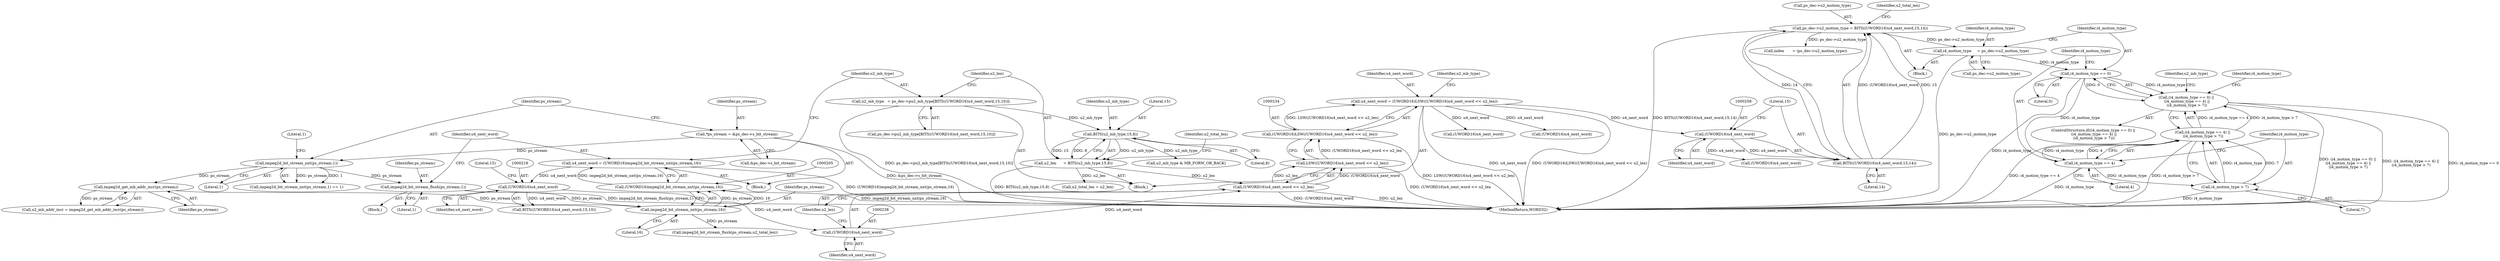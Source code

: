 digraph "0_Android_58a6822d7140137ce957c6d2fc20bae1374186c1_0@pointer" {
"1000275" [label="(Call,i4_motion_type     = ps_dec->u2_motion_type)"];
"1000252" [label="(Call,ps_dec->u2_motion_type = BITS((UWORD16)u4_next_word,15,14))"];
"1000256" [label="(Call,BITS((UWORD16)u4_next_word,15,14))"];
"1000257" [label="(Call,(UWORD16)u4_next_word)"];
"1000231" [label="(Call,u4_next_word = (UWORD16)LSW((UWORD16)u4_next_word << u2_len))"];
"1000233" [label="(Call,(UWORD16)LSW((UWORD16)u4_next_word << u2_len))"];
"1000235" [label="(Call,LSW((UWORD16)u4_next_word << u2_len))"];
"1000236" [label="(Call,(UWORD16)u4_next_word << u2_len)"];
"1000237" [label="(Call,(UWORD16)u4_next_word)"];
"1000217" [label="(Call,(UWORD16)u4_next_word)"];
"1000202" [label="(Call,u4_next_word = (UWORD16)impeg2d_bit_stream_nxt(ps_stream,16))"];
"1000204" [label="(Call,(UWORD16)impeg2d_bit_stream_nxt(ps_stream,16))"];
"1000206" [label="(Call,impeg2d_bit_stream_nxt(ps_stream,16))"];
"1000155" [label="(Call,impeg2d_bit_stream_flush(ps_stream,1))"];
"1000150" [label="(Call,impeg2d_bit_stream_nxt(ps_stream,1))"];
"1000136" [label="(Call,*ps_stream = &ps_dec->s_bit_stream)"];
"1000162" [label="(Call,impeg2d_get_mb_addr_incr(ps_stream))"];
"1000222" [label="(Call,u2_len      = BITS(u2_mb_type,15,8))"];
"1000224" [label="(Call,BITS(u2_mb_type,15,8))"];
"1000210" [label="(Call,u2_mb_type   = ps_dec->pu2_mb_type[BITS((UWORD16)u4_next_word,15,10)])"];
"1000282" [label="(Call,i4_motion_type == 0)"];
"1000281" [label="(Call,(i4_motion_type == 0) ||\n (i4_motion_type == 4) ||\n (i4_motion_type > 7))"];
"1000286" [label="(Call,i4_motion_type == 4)"];
"1000285" [label="(Call,(i4_motion_type == 4) ||\n (i4_motion_type > 7))"];
"1000289" [label="(Call,i4_motion_type > 7)"];
"1000160" [label="(Call,u2_mb_addr_incr = impeg2d_get_mb_addr_incr(ps_stream))"];
"1000222" [label="(Call,u2_len      = BITS(u2_mb_type,15,8))"];
"1000216" [label="(Call,BITS((UWORD16)u4_next_word,15,10))"];
"1000149" [label="(Call,impeg2d_bit_stream_nxt(ps_stream,1) == 1)"];
"1000287" [label="(Identifier,i4_motion_type)"];
"1000226" [label="(Literal,15)"];
"1000225" [label="(Identifier,u2_mb_type)"];
"1000220" [label="(Literal,15)"];
"1000223" [label="(Identifier,u2_len)"];
"1000291" [label="(Literal,7)"];
"1000280" [label="(ControlStructure,if((i4_motion_type == 0) ||\n (i4_motion_type == 4) ||\n (i4_motion_type > 7)))"];
"1000206" [label="(Call,impeg2d_bit_stream_nxt(ps_stream,16))"];
"1000300" [label="(Identifier,u2_mb_type)"];
"1000384" [label="(Call,index       = (ps_dec->u2_motion_type))"];
"1000231" [label="(Call,u4_next_word = (UWORD16)LSW((UWORD16)u4_next_word << u2_len))"];
"1000208" [label="(Literal,16)"];
"1000236" [label="(Call,(UWORD16)u4_next_word << u2_len)"];
"1000253" [label="(Call,ps_dec->u2_motion_type)"];
"1000152" [label="(Literal,1)"];
"1000154" [label="(Block,)"];
"1000217" [label="(Call,(UWORD16)u4_next_word)"];
"1000235" [label="(Call,LSW((UWORD16)u4_next_word << u2_len))"];
"1000289" [label="(Call,i4_motion_type > 7)"];
"1000256" [label="(Call,BITS((UWORD16)u4_next_word,15,14))"];
"1000283" [label="(Identifier,i4_motion_type)"];
"1000286" [label="(Call,i4_motion_type == 4)"];
"1000156" [label="(Identifier,ps_stream)"];
"1000284" [label="(Literal,0)"];
"1000134" [label="(Block,)"];
"1000285" [label="(Call,(i4_motion_type == 4) ||\n (i4_motion_type > 7))"];
"1000257" [label="(Call,(UWORD16)u4_next_word)"];
"1000250" [label="(Block,)"];
"1000212" [label="(Call,ps_dec->pu2_mb_type[BITS((UWORD16)u4_next_word,15,10)])"];
"1000239" [label="(Identifier,u4_next_word)"];
"1000281" [label="(Call,(i4_motion_type == 0) ||\n (i4_motion_type == 4) ||\n (i4_motion_type > 7))"];
"1000276" [label="(Identifier,i4_motion_type)"];
"1000136" [label="(Call,*ps_stream = &ps_dec->s_bit_stream)"];
"1000151" [label="(Identifier,ps_stream)"];
"1000229" [label="(Identifier,u2_total_len)"];
"1000260" [label="(Literal,15)"];
"1000244" [label="(Call,u2_mb_type & MB_FORW_OR_BACK)"];
"1000277" [label="(Call,ps_dec->u2_motion_type)"];
"1000210" [label="(Call,u2_mb_type   = ps_dec->pu2_mb_type[BITS((UWORD16)u4_next_word,15,10)])"];
"1000233" [label="(Call,(UWORD16)LSW((UWORD16)u4_next_word << u2_len))"];
"1000153" [label="(Literal,1)"];
"1000219" [label="(Identifier,u4_next_word)"];
"1000337" [label="(Call,(UWORD16)u4_next_word)"];
"1000207" [label="(Identifier,ps_stream)"];
"1000232" [label="(Identifier,u4_next_word)"];
"1000162" [label="(Call,impeg2d_get_mb_addr_incr(ps_stream))"];
"1000202" [label="(Call,u4_next_word = (UWORD16)impeg2d_bit_stream_nxt(ps_stream,16))"];
"1000550" [label="(MethodReturn,WORD32)"];
"1000275" [label="(Call,i4_motion_type     = ps_dec->u2_motion_type)"];
"1000150" [label="(Call,impeg2d_bit_stream_nxt(ps_stream,1))"];
"1000245" [label="(Identifier,u2_mb_type)"];
"1000224" [label="(Call,BITS(u2_mb_type,15,8))"];
"1000290" [label="(Identifier,i4_motion_type)"];
"1000204" [label="(Call,(UWORD16)impeg2d_bit_stream_nxt(ps_stream,16))"];
"1000359" [label="(Call,impeg2d_bit_stream_flush(ps_stream,u2_total_len))"];
"1000138" [label="(Call,&ps_dec->s_bit_stream)"];
"1000203" [label="(Identifier,u4_next_word)"];
"1000163" [label="(Identifier,ps_stream)"];
"1000294" [label="(Identifier,i4_motion_type)"];
"1000263" [label="(Identifier,u2_total_len)"];
"1000240" [label="(Identifier,u2_len)"];
"1000137" [label="(Identifier,ps_stream)"];
"1000271" [label="(Call,(UWORD16)u4_next_word)"];
"1000282" [label="(Call,i4_motion_type == 0)"];
"1000157" [label="(Literal,1)"];
"1000228" [label="(Call,u2_total_len = u2_len)"];
"1000261" [label="(Literal,14)"];
"1000252" [label="(Call,ps_dec->u2_motion_type = BITS((UWORD16)u4_next_word,15,14))"];
"1000237" [label="(Call,(UWORD16)u4_next_word)"];
"1000211" [label="(Identifier,u2_mb_type)"];
"1000311" [label="(Call,(UWORD16)u4_next_word)"];
"1000227" [label="(Literal,8)"];
"1000259" [label="(Identifier,u4_next_word)"];
"1000288" [label="(Literal,4)"];
"1000209" [label="(Block,)"];
"1000155" [label="(Call,impeg2d_bit_stream_flush(ps_stream,1))"];
"1000275" -> "1000250"  [label="AST: "];
"1000275" -> "1000277"  [label="CFG: "];
"1000276" -> "1000275"  [label="AST: "];
"1000277" -> "1000275"  [label="AST: "];
"1000283" -> "1000275"  [label="CFG: "];
"1000275" -> "1000550"  [label="DDG: ps_dec->u2_motion_type"];
"1000252" -> "1000275"  [label="DDG: ps_dec->u2_motion_type"];
"1000275" -> "1000282"  [label="DDG: i4_motion_type"];
"1000252" -> "1000250"  [label="AST: "];
"1000252" -> "1000256"  [label="CFG: "];
"1000253" -> "1000252"  [label="AST: "];
"1000256" -> "1000252"  [label="AST: "];
"1000263" -> "1000252"  [label="CFG: "];
"1000252" -> "1000550"  [label="DDG: BITS((UWORD16)u4_next_word,15,14)"];
"1000256" -> "1000252"  [label="DDG: (UWORD16)u4_next_word"];
"1000256" -> "1000252"  [label="DDG: 15"];
"1000256" -> "1000252"  [label="DDG: 14"];
"1000252" -> "1000384"  [label="DDG: ps_dec->u2_motion_type"];
"1000256" -> "1000261"  [label="CFG: "];
"1000257" -> "1000256"  [label="AST: "];
"1000260" -> "1000256"  [label="AST: "];
"1000261" -> "1000256"  [label="AST: "];
"1000257" -> "1000256"  [label="DDG: u4_next_word"];
"1000257" -> "1000259"  [label="CFG: "];
"1000258" -> "1000257"  [label="AST: "];
"1000259" -> "1000257"  [label="AST: "];
"1000260" -> "1000257"  [label="CFG: "];
"1000231" -> "1000257"  [label="DDG: u4_next_word"];
"1000257" -> "1000271"  [label="DDG: u4_next_word"];
"1000231" -> "1000209"  [label="AST: "];
"1000231" -> "1000233"  [label="CFG: "];
"1000232" -> "1000231"  [label="AST: "];
"1000233" -> "1000231"  [label="AST: "];
"1000245" -> "1000231"  [label="CFG: "];
"1000231" -> "1000550"  [label="DDG: (UWORD16)LSW((UWORD16)u4_next_word << u2_len)"];
"1000231" -> "1000550"  [label="DDG: u4_next_word"];
"1000233" -> "1000231"  [label="DDG: LSW((UWORD16)u4_next_word << u2_len)"];
"1000231" -> "1000311"  [label="DDG: u4_next_word"];
"1000231" -> "1000337"  [label="DDG: u4_next_word"];
"1000233" -> "1000235"  [label="CFG: "];
"1000234" -> "1000233"  [label="AST: "];
"1000235" -> "1000233"  [label="AST: "];
"1000233" -> "1000550"  [label="DDG: LSW((UWORD16)u4_next_word << u2_len)"];
"1000235" -> "1000233"  [label="DDG: (UWORD16)u4_next_word << u2_len"];
"1000235" -> "1000236"  [label="CFG: "];
"1000236" -> "1000235"  [label="AST: "];
"1000235" -> "1000550"  [label="DDG: (UWORD16)u4_next_word << u2_len"];
"1000236" -> "1000235"  [label="DDG: (UWORD16)u4_next_word"];
"1000236" -> "1000235"  [label="DDG: u2_len"];
"1000236" -> "1000240"  [label="CFG: "];
"1000237" -> "1000236"  [label="AST: "];
"1000240" -> "1000236"  [label="AST: "];
"1000236" -> "1000550"  [label="DDG: (UWORD16)u4_next_word"];
"1000236" -> "1000550"  [label="DDG: u2_len"];
"1000237" -> "1000236"  [label="DDG: u4_next_word"];
"1000222" -> "1000236"  [label="DDG: u2_len"];
"1000237" -> "1000239"  [label="CFG: "];
"1000238" -> "1000237"  [label="AST: "];
"1000239" -> "1000237"  [label="AST: "];
"1000240" -> "1000237"  [label="CFG: "];
"1000217" -> "1000237"  [label="DDG: u4_next_word"];
"1000217" -> "1000216"  [label="AST: "];
"1000217" -> "1000219"  [label="CFG: "];
"1000218" -> "1000217"  [label="AST: "];
"1000219" -> "1000217"  [label="AST: "];
"1000220" -> "1000217"  [label="CFG: "];
"1000217" -> "1000216"  [label="DDG: u4_next_word"];
"1000202" -> "1000217"  [label="DDG: u4_next_word"];
"1000202" -> "1000134"  [label="AST: "];
"1000202" -> "1000204"  [label="CFG: "];
"1000203" -> "1000202"  [label="AST: "];
"1000204" -> "1000202"  [label="AST: "];
"1000211" -> "1000202"  [label="CFG: "];
"1000202" -> "1000550"  [label="DDG: (UWORD16)impeg2d_bit_stream_nxt(ps_stream,16)"];
"1000204" -> "1000202"  [label="DDG: impeg2d_bit_stream_nxt(ps_stream,16)"];
"1000204" -> "1000206"  [label="CFG: "];
"1000205" -> "1000204"  [label="AST: "];
"1000206" -> "1000204"  [label="AST: "];
"1000204" -> "1000550"  [label="DDG: impeg2d_bit_stream_nxt(ps_stream,16)"];
"1000206" -> "1000204"  [label="DDG: ps_stream"];
"1000206" -> "1000204"  [label="DDG: 16"];
"1000206" -> "1000208"  [label="CFG: "];
"1000207" -> "1000206"  [label="AST: "];
"1000208" -> "1000206"  [label="AST: "];
"1000155" -> "1000206"  [label="DDG: ps_stream"];
"1000162" -> "1000206"  [label="DDG: ps_stream"];
"1000206" -> "1000359"  [label="DDG: ps_stream"];
"1000155" -> "1000154"  [label="AST: "];
"1000155" -> "1000157"  [label="CFG: "];
"1000156" -> "1000155"  [label="AST: "];
"1000157" -> "1000155"  [label="AST: "];
"1000203" -> "1000155"  [label="CFG: "];
"1000155" -> "1000550"  [label="DDG: impeg2d_bit_stream_flush(ps_stream,1)"];
"1000150" -> "1000155"  [label="DDG: ps_stream"];
"1000150" -> "1000149"  [label="AST: "];
"1000150" -> "1000152"  [label="CFG: "];
"1000151" -> "1000150"  [label="AST: "];
"1000152" -> "1000150"  [label="AST: "];
"1000153" -> "1000150"  [label="CFG: "];
"1000150" -> "1000149"  [label="DDG: ps_stream"];
"1000150" -> "1000149"  [label="DDG: 1"];
"1000136" -> "1000150"  [label="DDG: ps_stream"];
"1000150" -> "1000162"  [label="DDG: ps_stream"];
"1000136" -> "1000134"  [label="AST: "];
"1000136" -> "1000138"  [label="CFG: "];
"1000137" -> "1000136"  [label="AST: "];
"1000138" -> "1000136"  [label="AST: "];
"1000151" -> "1000136"  [label="CFG: "];
"1000136" -> "1000550"  [label="DDG: &ps_dec->s_bit_stream"];
"1000162" -> "1000160"  [label="AST: "];
"1000162" -> "1000163"  [label="CFG: "];
"1000163" -> "1000162"  [label="AST: "];
"1000160" -> "1000162"  [label="CFG: "];
"1000162" -> "1000160"  [label="DDG: ps_stream"];
"1000222" -> "1000209"  [label="AST: "];
"1000222" -> "1000224"  [label="CFG: "];
"1000223" -> "1000222"  [label="AST: "];
"1000224" -> "1000222"  [label="AST: "];
"1000229" -> "1000222"  [label="CFG: "];
"1000222" -> "1000550"  [label="DDG: BITS(u2_mb_type,15,8)"];
"1000224" -> "1000222"  [label="DDG: u2_mb_type"];
"1000224" -> "1000222"  [label="DDG: 15"];
"1000224" -> "1000222"  [label="DDG: 8"];
"1000222" -> "1000228"  [label="DDG: u2_len"];
"1000224" -> "1000227"  [label="CFG: "];
"1000225" -> "1000224"  [label="AST: "];
"1000226" -> "1000224"  [label="AST: "];
"1000227" -> "1000224"  [label="AST: "];
"1000210" -> "1000224"  [label="DDG: u2_mb_type"];
"1000224" -> "1000244"  [label="DDG: u2_mb_type"];
"1000210" -> "1000209"  [label="AST: "];
"1000210" -> "1000212"  [label="CFG: "];
"1000211" -> "1000210"  [label="AST: "];
"1000212" -> "1000210"  [label="AST: "];
"1000223" -> "1000210"  [label="CFG: "];
"1000210" -> "1000550"  [label="DDG: ps_dec->pu2_mb_type[BITS((UWORD16)u4_next_word,15,10)]"];
"1000282" -> "1000281"  [label="AST: "];
"1000282" -> "1000284"  [label="CFG: "];
"1000283" -> "1000282"  [label="AST: "];
"1000284" -> "1000282"  [label="AST: "];
"1000287" -> "1000282"  [label="CFG: "];
"1000281" -> "1000282"  [label="CFG: "];
"1000282" -> "1000550"  [label="DDG: i4_motion_type"];
"1000282" -> "1000281"  [label="DDG: i4_motion_type"];
"1000282" -> "1000281"  [label="DDG: 0"];
"1000282" -> "1000286"  [label="DDG: i4_motion_type"];
"1000281" -> "1000280"  [label="AST: "];
"1000281" -> "1000285"  [label="CFG: "];
"1000285" -> "1000281"  [label="AST: "];
"1000294" -> "1000281"  [label="CFG: "];
"1000300" -> "1000281"  [label="CFG: "];
"1000281" -> "1000550"  [label="DDG: (i4_motion_type == 4) ||\n (i4_motion_type > 7)"];
"1000281" -> "1000550"  [label="DDG: i4_motion_type == 0"];
"1000281" -> "1000550"  [label="DDG: (i4_motion_type == 0) ||\n (i4_motion_type == 4) ||\n (i4_motion_type > 7)"];
"1000285" -> "1000281"  [label="DDG: i4_motion_type == 4"];
"1000285" -> "1000281"  [label="DDG: i4_motion_type > 7"];
"1000286" -> "1000285"  [label="AST: "];
"1000286" -> "1000288"  [label="CFG: "];
"1000287" -> "1000286"  [label="AST: "];
"1000288" -> "1000286"  [label="AST: "];
"1000290" -> "1000286"  [label="CFG: "];
"1000285" -> "1000286"  [label="CFG: "];
"1000286" -> "1000550"  [label="DDG: i4_motion_type"];
"1000286" -> "1000285"  [label="DDG: i4_motion_type"];
"1000286" -> "1000285"  [label="DDG: 4"];
"1000286" -> "1000289"  [label="DDG: i4_motion_type"];
"1000285" -> "1000289"  [label="CFG: "];
"1000289" -> "1000285"  [label="AST: "];
"1000285" -> "1000550"  [label="DDG: i4_motion_type == 4"];
"1000285" -> "1000550"  [label="DDG: i4_motion_type > 7"];
"1000289" -> "1000285"  [label="DDG: i4_motion_type"];
"1000289" -> "1000285"  [label="DDG: 7"];
"1000289" -> "1000291"  [label="CFG: "];
"1000290" -> "1000289"  [label="AST: "];
"1000291" -> "1000289"  [label="AST: "];
"1000289" -> "1000550"  [label="DDG: i4_motion_type"];
}
